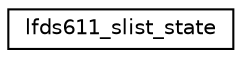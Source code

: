 digraph "Graphical Class Hierarchy"
{
 // LATEX_PDF_SIZE
  edge [fontname="Helvetica",fontsize="10",labelfontname="Helvetica",labelfontsize="10"];
  node [fontname="Helvetica",fontsize="10",shape=record];
  rankdir="LR";
  Node0 [label="lfds611_slist_state",height=0.2,width=0.4,color="black", fillcolor="white", style="filled",URL="$structlfds611__slist__state.html",tooltip=" "];
}

